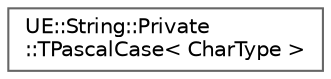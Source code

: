 digraph "Graphical Class Hierarchy"
{
 // INTERACTIVE_SVG=YES
 // LATEX_PDF_SIZE
  bgcolor="transparent";
  edge [fontname=Helvetica,fontsize=10,labelfontname=Helvetica,labelfontsize=10];
  node [fontname=Helvetica,fontsize=10,shape=box,height=0.2,width=0.4];
  rankdir="LR";
  Node0 [id="Node000000",label="UE::String::Private\l::TPascalCase\< CharType \>",height=0.2,width=0.4,color="grey40", fillcolor="white", style="filled",URL="$d7/de4/structUE_1_1String_1_1Private_1_1TPascalCase.html",tooltip=" "];
}
